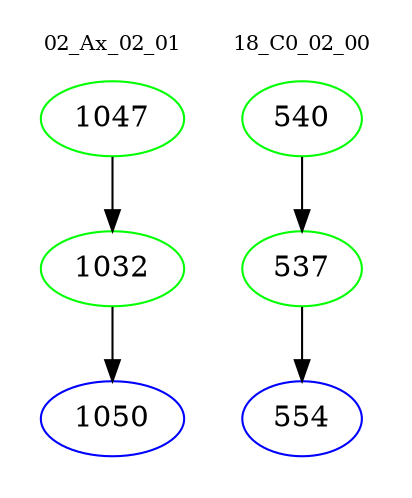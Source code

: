 digraph{
subgraph cluster_0 {
color = white
label = "02_Ax_02_01";
fontsize=10;
T0_1047 [label="1047", color="green"]
T0_1047 -> T0_1032 [color="black"]
T0_1032 [label="1032", color="green"]
T0_1032 -> T0_1050 [color="black"]
T0_1050 [label="1050", color="blue"]
}
subgraph cluster_1 {
color = white
label = "18_C0_02_00";
fontsize=10;
T1_540 [label="540", color="green"]
T1_540 -> T1_537 [color="black"]
T1_537 [label="537", color="green"]
T1_537 -> T1_554 [color="black"]
T1_554 [label="554", color="blue"]
}
}
